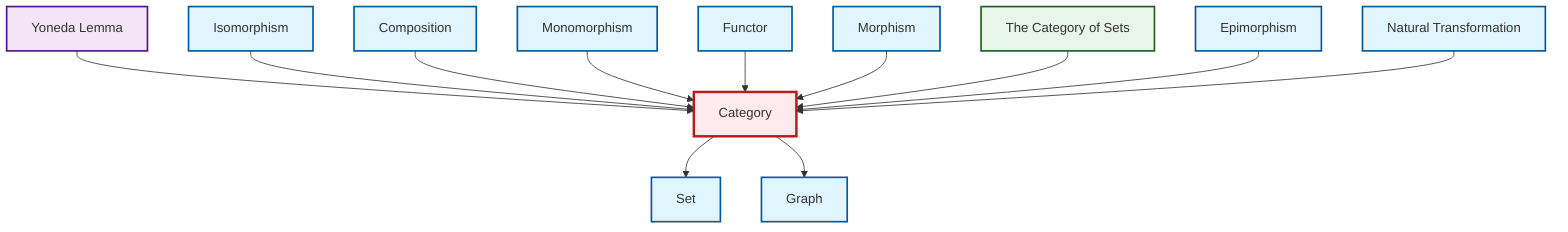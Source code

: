 graph TD
    classDef definition fill:#e1f5fe,stroke:#01579b,stroke-width:2px
    classDef theorem fill:#f3e5f5,stroke:#4a148c,stroke-width:2px
    classDef axiom fill:#fff3e0,stroke:#e65100,stroke-width:2px
    classDef example fill:#e8f5e9,stroke:#1b5e20,stroke-width:2px
    classDef current fill:#ffebee,stroke:#b71c1c,stroke-width:3px
    def-category["Category"]:::definition
    def-functor["Functor"]:::definition
    def-natural-transformation["Natural Transformation"]:::definition
    def-graph["Graph"]:::definition
    def-isomorphism["Isomorphism"]:::definition
    def-epimorphism["Epimorphism"]:::definition
    def-morphism["Morphism"]:::definition
    def-monomorphism["Monomorphism"]:::definition
    def-set["Set"]:::definition
    def-composition["Composition"]:::definition
    thm-yoneda["Yoneda Lemma"]:::theorem
    ex-set-category["The Category of Sets"]:::example
    thm-yoneda --> def-category
    def-isomorphism --> def-category
    def-composition --> def-category
    def-monomorphism --> def-category
    def-functor --> def-category
    def-morphism --> def-category
    def-category --> def-set
    ex-set-category --> def-category
    def-epimorphism --> def-category
    def-natural-transformation --> def-category
    def-category --> def-graph
    class def-category current